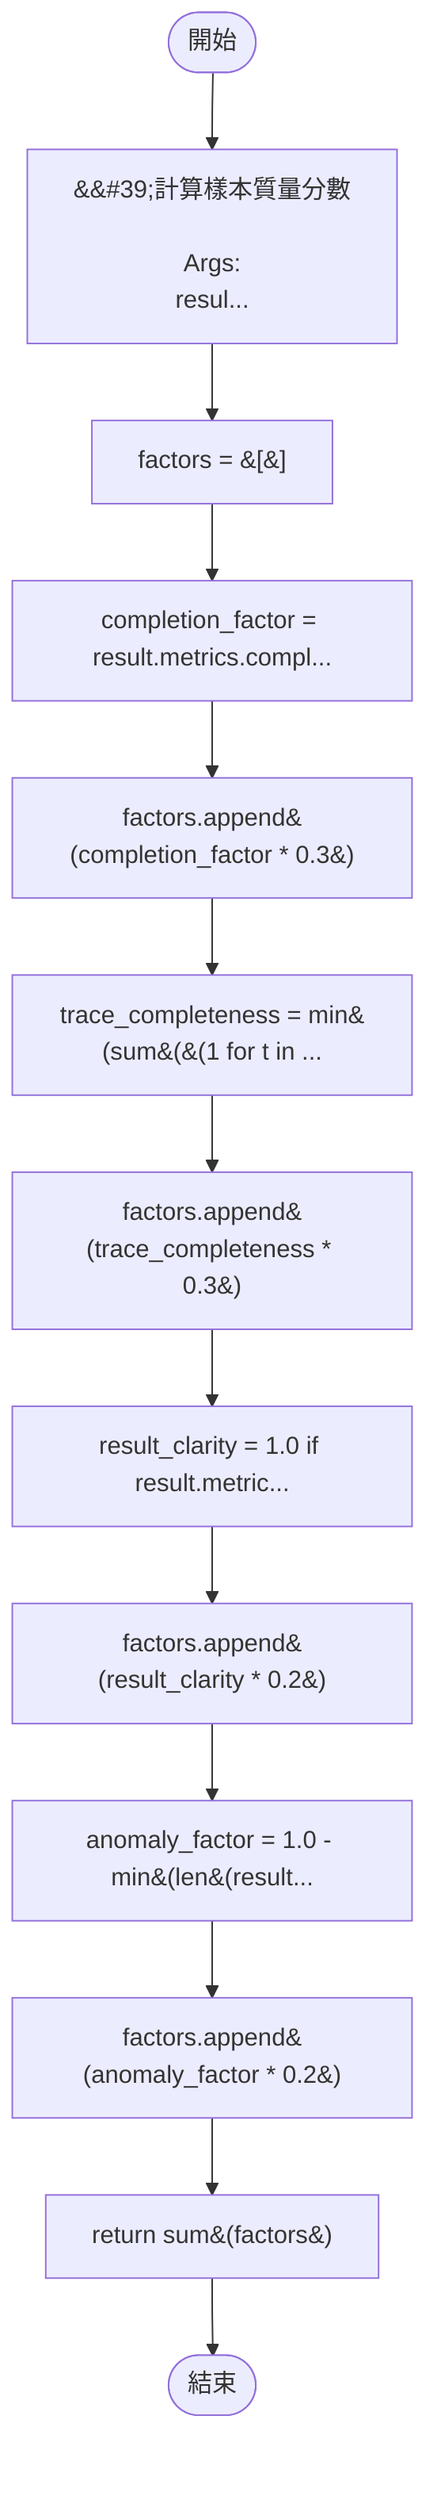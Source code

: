 flowchart TB
    n1([開始])
    n2([結束])
    n3[&amp;&#35;39;計算樣本質量分數\n\n        Args:\n            resul...]
    n4[factors = &#91;&#93;]
    n5[completion_factor = result.metrics.compl...]
    n6[factors.append&#40;completion_factor * 0.3&#41;]
    n7[trace_completeness = min&#40;sum&#40;&#40;1 for t in ...]
    n8[factors.append&#40;trace_completeness * 0.3&#41;]
    n9[result_clarity = 1.0 if result.metric...]
    n10[factors.append&#40;result_clarity * 0.2&#41;]
    n11[anomaly_factor = 1.0 - min&#40;len&#40;result...]
    n12[factors.append&#40;anomaly_factor * 0.2&#41;]
    n13[return sum&#40;factors&#41;]
    n1 --> n3
    n3 --> n4
    n4 --> n5
    n5 --> n6
    n6 --> n7
    n7 --> n8
    n8 --> n9
    n9 --> n10
    n10 --> n11
    n11 --> n12
    n12 --> n13
    n13 --> n2